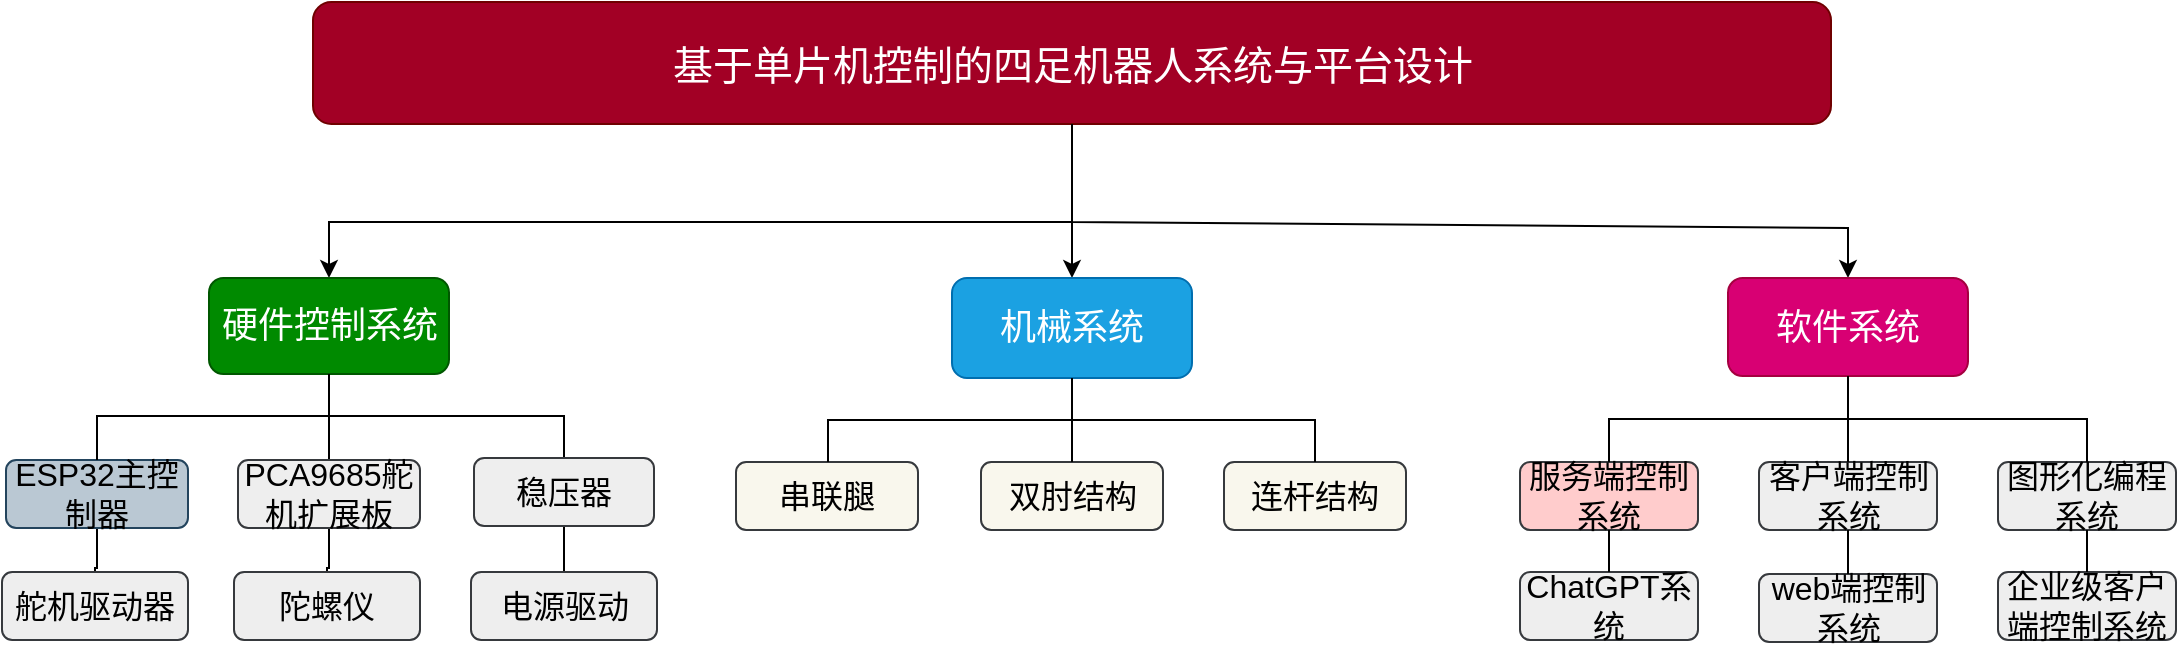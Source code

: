 <mxfile version="22.1.4" type="github">
  <diagram id="prtHgNgQTEPvFCAcTncT" name="Page-1">
    <mxGraphModel dx="1562" dy="835" grid="1" gridSize="1" guides="1" tooltips="1" connect="1" arrows="1" fold="1" page="1" pageScale="1" pageWidth="1169" pageHeight="827" math="0" shadow="0">
      <root>
        <mxCell id="0" />
        <mxCell id="1" parent="0" />
        <mxCell id="OtzLV0PQcCq0N8qJnoJI-4" value="" style="edgeStyle=orthogonalEdgeStyle;rounded=0;orthogonalLoop=1;jettySize=auto;html=1;entryX=0.5;entryY=0;entryDx=0;entryDy=0;exitX=0.5;exitY=1;exitDx=0;exitDy=0;" edge="1" parent="1" source="OtzLV0PQcCq0N8qJnoJI-2" target="OtzLV0PQcCq0N8qJnoJI-7">
          <mxGeometry relative="1" as="geometry">
            <mxPoint x="376" y="389" as="targetPoint" />
            <Array as="points">
              <mxPoint x="571" y="326" />
              <mxPoint x="200" y="326" />
            </Array>
          </mxGeometry>
        </mxCell>
        <mxCell id="OtzLV0PQcCq0N8qJnoJI-2" value="&lt;font style=&quot;font-size: 20px;&quot;&gt;基于单片机控制的四足机器人系统与平台设计&lt;/font&gt;" style="rounded=1;whiteSpace=wrap;html=1;fillColor=#a20025;fontColor=#ffffff;strokeColor=#6F0000;" vertex="1" parent="1">
          <mxGeometry x="191.5" y="216" width="759" height="61" as="geometry" />
        </mxCell>
        <mxCell id="OtzLV0PQcCq0N8qJnoJI-5" value="" style="endArrow=classic;html=1;rounded=0;entryX=0.5;entryY=0;entryDx=0;entryDy=0;exitX=0.5;exitY=1;exitDx=0;exitDy=0;" edge="1" parent="1" source="OtzLV0PQcCq0N8qJnoJI-2" target="OtzLV0PQcCq0N8qJnoJI-8">
          <mxGeometry width="50" height="50" relative="1" as="geometry">
            <mxPoint x="571" y="334" as="sourcePoint" />
            <mxPoint x="571" y="393" as="targetPoint" />
          </mxGeometry>
        </mxCell>
        <mxCell id="OtzLV0PQcCq0N8qJnoJI-6" value="" style="endArrow=classic;html=1;rounded=0;entryX=0.5;entryY=0;entryDx=0;entryDy=0;exitX=0.5;exitY=1;exitDx=0;exitDy=0;" edge="1" parent="1" source="OtzLV0PQcCq0N8qJnoJI-2" target="OtzLV0PQcCq0N8qJnoJI-9">
          <mxGeometry width="50" height="50" relative="1" as="geometry">
            <mxPoint x="571" y="334" as="sourcePoint" />
            <mxPoint x="767" y="392" as="targetPoint" />
            <Array as="points">
              <mxPoint x="571" y="326" />
              <mxPoint x="959" y="329" />
            </Array>
          </mxGeometry>
        </mxCell>
        <mxCell id="OtzLV0PQcCq0N8qJnoJI-29" style="edgeStyle=orthogonalEdgeStyle;rounded=0;orthogonalLoop=1;jettySize=auto;html=1;entryX=0.5;entryY=0;entryDx=0;entryDy=0;endArrow=none;endFill=0;" edge="1" parent="1" source="OtzLV0PQcCq0N8qJnoJI-7" target="OtzLV0PQcCq0N8qJnoJI-11">
          <mxGeometry relative="1" as="geometry" />
        </mxCell>
        <mxCell id="OtzLV0PQcCq0N8qJnoJI-30" style="edgeStyle=orthogonalEdgeStyle;rounded=0;orthogonalLoop=1;jettySize=auto;html=1;entryX=0.5;entryY=0;entryDx=0;entryDy=0;exitX=0.5;exitY=1;exitDx=0;exitDy=0;endArrow=none;endFill=0;" edge="1" parent="1" source="OtzLV0PQcCq0N8qJnoJI-7" target="OtzLV0PQcCq0N8qJnoJI-13">
          <mxGeometry relative="1" as="geometry" />
        </mxCell>
        <mxCell id="OtzLV0PQcCq0N8qJnoJI-7" value="&lt;font style=&quot;font-size: 18px;&quot;&gt;硬件控制系统&lt;/font&gt;" style="rounded=1;whiteSpace=wrap;html=1;fillColor=#008a00;fontColor=#ffffff;strokeColor=#005700;" vertex="1" parent="1">
          <mxGeometry x="139.5" y="354" width="120" height="48" as="geometry" />
        </mxCell>
        <mxCell id="OtzLV0PQcCq0N8qJnoJI-8" value="&lt;font style=&quot;font-size: 18px;&quot;&gt;机械系统&lt;/font&gt;" style="rounded=1;whiteSpace=wrap;html=1;fillColor=#1ba1e2;fontColor=#ffffff;strokeColor=#006EAF;" vertex="1" parent="1">
          <mxGeometry x="511" y="354" width="120" height="50" as="geometry" />
        </mxCell>
        <mxCell id="OtzLV0PQcCq0N8qJnoJI-9" value="&lt;font style=&quot;font-size: 18px;&quot;&gt;软件系统&lt;/font&gt;" style="rounded=1;whiteSpace=wrap;html=1;fillColor=#d80073;fontColor=#ffffff;strokeColor=#A50040;" vertex="1" parent="1">
          <mxGeometry x="899" y="354" width="120" height="49" as="geometry" />
        </mxCell>
        <mxCell id="OtzLV0PQcCq0N8qJnoJI-32" style="edgeStyle=orthogonalEdgeStyle;rounded=0;orthogonalLoop=1;jettySize=auto;html=1;entryX=0.5;entryY=0;entryDx=0;entryDy=0;endArrow=none;endFill=0;" edge="1" parent="1" source="OtzLV0PQcCq0N8qJnoJI-10" target="OtzLV0PQcCq0N8qJnoJI-22">
          <mxGeometry relative="1" as="geometry" />
        </mxCell>
        <mxCell id="OtzLV0PQcCq0N8qJnoJI-10" value="&lt;font style=&quot;font-size: 16px;&quot;&gt;ESP32主控制器&lt;/font&gt;" style="rounded=1;whiteSpace=wrap;html=1;fillColor=#bac8d3;strokeColor=#23445d;" vertex="1" parent="1">
          <mxGeometry x="38" y="445" width="91" height="34" as="geometry" />
        </mxCell>
        <mxCell id="OtzLV0PQcCq0N8qJnoJI-33" style="edgeStyle=orthogonalEdgeStyle;rounded=0;orthogonalLoop=1;jettySize=auto;html=1;entryX=0.5;entryY=0;entryDx=0;entryDy=0;endArrow=none;endFill=0;" edge="1" parent="1" source="OtzLV0PQcCq0N8qJnoJI-11" target="OtzLV0PQcCq0N8qJnoJI-12">
          <mxGeometry relative="1" as="geometry" />
        </mxCell>
        <mxCell id="OtzLV0PQcCq0N8qJnoJI-11" value="&lt;font style=&quot;font-size: 16px;&quot;&gt;PCA9685舵机扩展板&lt;/font&gt;" style="rounded=1;whiteSpace=wrap;html=1;fillColor=#eeeeee;strokeColor=#36393d;" vertex="1" parent="1">
          <mxGeometry x="154" y="445" width="91" height="34" as="geometry" />
        </mxCell>
        <mxCell id="OtzLV0PQcCq0N8qJnoJI-12" value="&lt;font style=&quot;font-size: 16px;&quot;&gt;陀螺仪&lt;/font&gt;" style="rounded=1;whiteSpace=wrap;html=1;fillColor=#eeeeee;strokeColor=#36393d;" vertex="1" parent="1">
          <mxGeometry x="152" y="501" width="93" height="34" as="geometry" />
        </mxCell>
        <mxCell id="OtzLV0PQcCq0N8qJnoJI-34" style="edgeStyle=orthogonalEdgeStyle;rounded=0;orthogonalLoop=1;jettySize=auto;html=1;entryX=0.5;entryY=0;entryDx=0;entryDy=0;endArrow=none;endFill=0;" edge="1" parent="1" source="OtzLV0PQcCq0N8qJnoJI-13" target="OtzLV0PQcCq0N8qJnoJI-23">
          <mxGeometry relative="1" as="geometry" />
        </mxCell>
        <mxCell id="OtzLV0PQcCq0N8qJnoJI-13" value="&lt;font style=&quot;font-size: 16px;&quot;&gt;稳压器&lt;/font&gt;" style="rounded=1;whiteSpace=wrap;html=1;fillColor=#eeeeee;strokeColor=#36393d;" vertex="1" parent="1">
          <mxGeometry x="272" y="444" width="90" height="34" as="geometry" />
        </mxCell>
        <mxCell id="OtzLV0PQcCq0N8qJnoJI-17" value="&lt;font style=&quot;font-size: 16px;&quot;&gt;web端控制系统&lt;/font&gt;" style="rounded=1;whiteSpace=wrap;html=1;fillColor=#eeeeee;strokeColor=#36393d;" vertex="1" parent="1">
          <mxGeometry x="914.5" y="502" width="89" height="34" as="geometry" />
        </mxCell>
        <mxCell id="OtzLV0PQcCq0N8qJnoJI-18" value="&lt;font style=&quot;font-size: 16px;&quot;&gt;客户端控制系统&lt;/font&gt;" style="rounded=1;whiteSpace=wrap;html=1;fillColor=#eeeeee;strokeColor=#36393d;" vertex="1" parent="1">
          <mxGeometry x="914.5" y="446" width="89" height="34" as="geometry" />
        </mxCell>
        <mxCell id="OtzLV0PQcCq0N8qJnoJI-19" value="&lt;font style=&quot;font-size: 16px;&quot;&gt;服务端控制系统&lt;/font&gt;" style="rounded=1;whiteSpace=wrap;html=1;fillColor=#ffcccc;strokeColor=#36393d;" vertex="1" parent="1">
          <mxGeometry x="795" y="446" width="89" height="34" as="geometry" />
        </mxCell>
        <mxCell id="OtzLV0PQcCq0N8qJnoJI-20" value="&lt;font style=&quot;font-size: 16px;&quot;&gt;图形化编程系统&lt;/font&gt;" style="rounded=1;whiteSpace=wrap;html=1;fillColor=#eeeeee;strokeColor=#36393d;" vertex="1" parent="1">
          <mxGeometry x="1034" y="446" width="89" height="34" as="geometry" />
        </mxCell>
        <mxCell id="OtzLV0PQcCq0N8qJnoJI-21" value="&lt;font style=&quot;font-size: 16px;&quot;&gt;ChatGPT系统&lt;/font&gt;" style="rounded=1;whiteSpace=wrap;html=1;fillColor=#eeeeee;strokeColor=#36393d;" vertex="1" parent="1">
          <mxGeometry x="795" y="501" width="89" height="34" as="geometry" />
        </mxCell>
        <mxCell id="OtzLV0PQcCq0N8qJnoJI-22" value="&lt;font style=&quot;font-size: 16px;&quot;&gt;舵机驱动器&lt;/font&gt;" style="rounded=1;whiteSpace=wrap;html=1;fillColor=#eeeeee;strokeColor=#36393d;" vertex="1" parent="1">
          <mxGeometry x="36" y="501" width="93" height="34" as="geometry" />
        </mxCell>
        <mxCell id="OtzLV0PQcCq0N8qJnoJI-23" value="&lt;font style=&quot;font-size: 16px;&quot;&gt;电源驱动&lt;/font&gt;" style="rounded=1;whiteSpace=wrap;html=1;fillColor=#eeeeee;strokeColor=#36393d;" vertex="1" parent="1">
          <mxGeometry x="270.5" y="501" width="93" height="34" as="geometry" />
        </mxCell>
        <mxCell id="OtzLV0PQcCq0N8qJnoJI-24" value="&lt;font style=&quot;font-size: 16px;&quot;&gt;串联腿&lt;/font&gt;" style="rounded=1;whiteSpace=wrap;html=1;fillColor=#f9f7ed;strokeColor=#36393d;" vertex="1" parent="1">
          <mxGeometry x="403" y="446" width="91" height="34" as="geometry" />
        </mxCell>
        <mxCell id="OtzLV0PQcCq0N8qJnoJI-25" value="&lt;font style=&quot;font-size: 16px;&quot;&gt;双肘结构&lt;/font&gt;" style="rounded=1;whiteSpace=wrap;html=1;fillColor=#f9f7ed;strokeColor=#36393d;" vertex="1" parent="1">
          <mxGeometry x="525.5" y="446" width="91" height="34" as="geometry" />
        </mxCell>
        <mxCell id="OtzLV0PQcCq0N8qJnoJI-26" value="&lt;font style=&quot;font-size: 16px;&quot;&gt;连杆结构&lt;/font&gt;" style="rounded=1;whiteSpace=wrap;html=1;fillColor=#f9f7ed;strokeColor=#36393d;" vertex="1" parent="1">
          <mxGeometry x="647" y="446" width="91" height="34" as="geometry" />
        </mxCell>
        <mxCell id="OtzLV0PQcCq0N8qJnoJI-27" value="&lt;font style=&quot;font-size: 16px;&quot;&gt;企业级客户&lt;br&gt;端控制系统&lt;/font&gt;" style="rounded=1;whiteSpace=wrap;html=1;fillColor=#eeeeee;strokeColor=#36393d;" vertex="1" parent="1">
          <mxGeometry x="1034" y="501" width="89" height="34" as="geometry" />
        </mxCell>
        <mxCell id="OtzLV0PQcCq0N8qJnoJI-31" style="edgeStyle=orthogonalEdgeStyle;rounded=0;orthogonalLoop=1;jettySize=auto;html=1;entryX=0.5;entryY=0;entryDx=0;entryDy=0;exitX=0.5;exitY=1;exitDx=0;exitDy=0;endArrow=none;endFill=0;" edge="1" parent="1" source="OtzLV0PQcCq0N8qJnoJI-7" target="OtzLV0PQcCq0N8qJnoJI-10">
          <mxGeometry relative="1" as="geometry">
            <mxPoint x="201" y="403" as="sourcePoint" />
            <mxPoint x="318" y="445" as="targetPoint" />
            <Array as="points">
              <mxPoint x="200" y="423" />
              <mxPoint x="84" y="423" />
            </Array>
          </mxGeometry>
        </mxCell>
        <mxCell id="OtzLV0PQcCq0N8qJnoJI-35" style="edgeStyle=orthogonalEdgeStyle;rounded=0;orthogonalLoop=1;jettySize=auto;html=1;endArrow=none;endFill=0;exitX=0.5;exitY=1;exitDx=0;exitDy=0;entryX=0.5;entryY=0;entryDx=0;entryDy=0;" edge="1" parent="1" source="OtzLV0PQcCq0N8qJnoJI-8" target="OtzLV0PQcCq0N8qJnoJI-25">
          <mxGeometry relative="1" as="geometry">
            <mxPoint x="581" y="499" as="sourcePoint" />
            <mxPoint x="571" y="446" as="targetPoint" />
            <Array as="points">
              <mxPoint x="571" y="446" />
            </Array>
          </mxGeometry>
        </mxCell>
        <mxCell id="OtzLV0PQcCq0N8qJnoJI-36" style="edgeStyle=orthogonalEdgeStyle;rounded=0;orthogonalLoop=1;jettySize=auto;html=1;entryX=0.5;entryY=0;entryDx=0;entryDy=0;endArrow=none;endFill=0;exitX=0.5;exitY=1;exitDx=0;exitDy=0;" edge="1" parent="1" source="OtzLV0PQcCq0N8qJnoJI-8" target="OtzLV0PQcCq0N8qJnoJI-26">
          <mxGeometry relative="1" as="geometry">
            <mxPoint x="600" y="420" as="sourcePoint" />
            <mxPoint x="712" y="545" as="targetPoint" />
          </mxGeometry>
        </mxCell>
        <mxCell id="OtzLV0PQcCq0N8qJnoJI-37" style="edgeStyle=orthogonalEdgeStyle;rounded=0;orthogonalLoop=1;jettySize=auto;html=1;entryX=0.5;entryY=0;entryDx=0;entryDy=0;exitX=0.5;exitY=1;exitDx=0;exitDy=0;endArrow=none;endFill=0;" edge="1" parent="1" source="OtzLV0PQcCq0N8qJnoJI-8" target="OtzLV0PQcCq0N8qJnoJI-24">
          <mxGeometry relative="1" as="geometry">
            <mxPoint x="581" y="499" as="sourcePoint" />
            <mxPoint x="465" y="542" as="targetPoint" />
            <Array as="points">
              <mxPoint x="571" y="425" />
              <mxPoint x="449" y="425" />
              <mxPoint x="449" y="446" />
            </Array>
          </mxGeometry>
        </mxCell>
        <mxCell id="OtzLV0PQcCq0N8qJnoJI-38" style="edgeStyle=orthogonalEdgeStyle;rounded=0;orthogonalLoop=1;jettySize=auto;html=1;entryX=0.5;entryY=0;entryDx=0;entryDy=0;exitX=0.5;exitY=1;exitDx=0;exitDy=0;endArrow=none;endFill=0;" edge="1" parent="1" source="OtzLV0PQcCq0N8qJnoJI-9" target="OtzLV0PQcCq0N8qJnoJI-19">
          <mxGeometry relative="1" as="geometry">
            <mxPoint x="962.04" y="411" as="sourcePoint" />
            <mxPoint x="840.04" y="453" as="targetPoint" />
          </mxGeometry>
        </mxCell>
        <mxCell id="OtzLV0PQcCq0N8qJnoJI-39" style="edgeStyle=orthogonalEdgeStyle;rounded=0;orthogonalLoop=1;jettySize=auto;html=1;entryX=0.5;entryY=0;entryDx=0;entryDy=0;endArrow=none;endFill=0;exitX=0.5;exitY=1;exitDx=0;exitDy=0;" edge="1" parent="1" source="OtzLV0PQcCq0N8qJnoJI-9" target="OtzLV0PQcCq0N8qJnoJI-20">
          <mxGeometry relative="1" as="geometry">
            <mxPoint x="1066" y="394" as="sourcePoint" />
            <mxPoint x="1188" y="436" as="targetPoint" />
          </mxGeometry>
        </mxCell>
        <mxCell id="OtzLV0PQcCq0N8qJnoJI-40" style="edgeStyle=orthogonalEdgeStyle;rounded=0;orthogonalLoop=1;jettySize=auto;html=1;endArrow=none;endFill=0;exitX=0.5;exitY=1;exitDx=0;exitDy=0;entryX=0.5;entryY=0;entryDx=0;entryDy=0;" edge="1" parent="1" source="OtzLV0PQcCq0N8qJnoJI-9" target="OtzLV0PQcCq0N8qJnoJI-18">
          <mxGeometry relative="1" as="geometry">
            <mxPoint x="572" y="490" as="sourcePoint" />
            <mxPoint x="572" y="532" as="targetPoint" />
          </mxGeometry>
        </mxCell>
        <mxCell id="OtzLV0PQcCq0N8qJnoJI-41" value="" style="endArrow=none;html=1;rounded=0;entryX=0.5;entryY=1;entryDx=0;entryDy=0;exitX=0.5;exitY=0;exitDx=0;exitDy=0;" edge="1" parent="1" source="OtzLV0PQcCq0N8qJnoJI-21" target="OtzLV0PQcCq0N8qJnoJI-19">
          <mxGeometry width="50" height="50" relative="1" as="geometry">
            <mxPoint x="1016" y="525" as="sourcePoint" />
            <mxPoint x="1066" y="475" as="targetPoint" />
          </mxGeometry>
        </mxCell>
        <mxCell id="OtzLV0PQcCq0N8qJnoJI-42" value="" style="endArrow=none;html=1;rounded=0;entryX=0.5;entryY=1;entryDx=0;entryDy=0;exitX=0.5;exitY=0;exitDx=0;exitDy=0;" edge="1" parent="1" source="OtzLV0PQcCq0N8qJnoJI-17" target="OtzLV0PQcCq0N8qJnoJI-18">
          <mxGeometry width="50" height="50" relative="1" as="geometry">
            <mxPoint x="841" y="502" as="sourcePoint" />
            <mxPoint x="841" y="481" as="targetPoint" />
          </mxGeometry>
        </mxCell>
        <mxCell id="OtzLV0PQcCq0N8qJnoJI-43" value="" style="endArrow=none;html=1;rounded=0;entryX=0.5;entryY=1;entryDx=0;entryDy=0;exitX=0.5;exitY=0;exitDx=0;exitDy=0;" edge="1" parent="1" source="OtzLV0PQcCq0N8qJnoJI-27" target="OtzLV0PQcCq0N8qJnoJI-20">
          <mxGeometry width="50" height="50" relative="1" as="geometry">
            <mxPoint x="960" y="503" as="sourcePoint" />
            <mxPoint x="960" y="481" as="targetPoint" />
          </mxGeometry>
        </mxCell>
      </root>
    </mxGraphModel>
  </diagram>
</mxfile>
